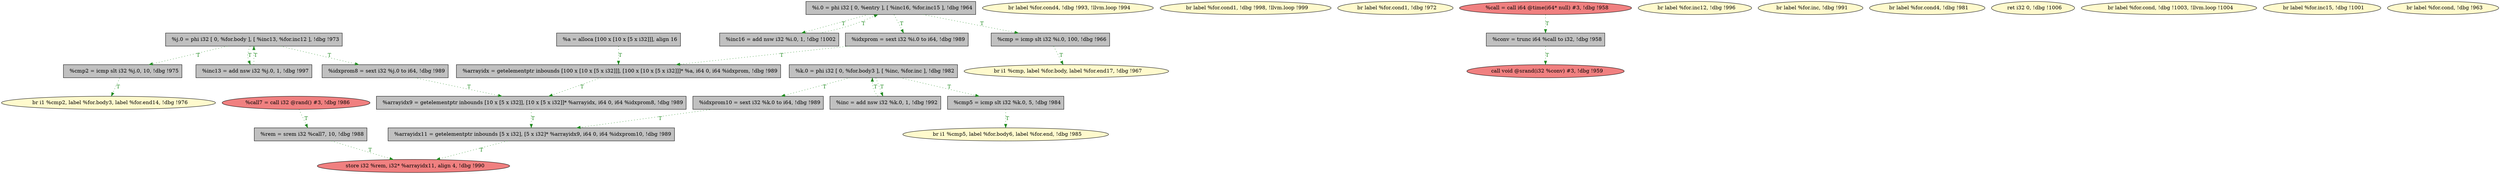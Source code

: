
digraph G {


node47 [fillcolor=lemonchiffon,label="  br i1 %cmp2, label %for.body3, label %for.end14, !dbg !976",shape=ellipse,style=filled ]
node46 [fillcolor=grey,label="  %cmp2 = icmp slt i32 %j.0, 10, !dbg !975",shape=rectangle,style=filled ]
node45 [fillcolor=grey,label="  %k.0 = phi i32 [ 0, %for.body3 ], [ %inc, %for.inc ], !dbg !982",shape=rectangle,style=filled ]
node44 [fillcolor=grey,label="  %rem = srem i32 %call7, 10, !dbg !988",shape=rectangle,style=filled ]
node42 [fillcolor=grey,label="  %j.0 = phi i32 [ 0, %for.body ], [ %inc13, %for.inc12 ], !dbg !973",shape=rectangle,style=filled ]
node40 [fillcolor=lemonchiffon,label="  br i1 %cmp, label %for.body, label %for.end17, !dbg !967",shape=ellipse,style=filled ]
node38 [fillcolor=lemonchiffon,label="  br label %for.cond4, !dbg !993, !llvm.loop !994",shape=ellipse,style=filled ]
node43 [fillcolor=lemonchiffon,label="  br label %for.cond1, !dbg !998, !llvm.loop !999",shape=ellipse,style=filled ]
node41 [fillcolor=lemonchiffon,label="  br label %for.cond1, !dbg !972",shape=ellipse,style=filled ]
node37 [fillcolor=grey,label="  %cmp = icmp slt i32 %i.0, 100, !dbg !966",shape=rectangle,style=filled ]
node34 [fillcolor=lightcoral,label="  %call = call i64 @time(i64* null) #3, !dbg !958",shape=ellipse,style=filled ]
node32 [fillcolor=grey,label="  %a = alloca [100 x [10 x [5 x i32]]], align 16",shape=rectangle,style=filled ]
node19 [fillcolor=grey,label="  %inc = add nsw i32 %k.0, 1, !dbg !992",shape=rectangle,style=filled ]
node24 [fillcolor=lemonchiffon,label="  br label %for.inc12, !dbg !996",shape=ellipse,style=filled ]
node18 [fillcolor=lemonchiffon,label="  br label %for.inc, !dbg !991",shape=ellipse,style=filled ]
node33 [fillcolor=grey,label="  %arrayidx = getelementptr inbounds [100 x [10 x [5 x i32]]], [100 x [10 x [5 x i32]]]* %a, i64 0, i64 %idxprom, !dbg !989",shape=rectangle,style=filled ]
node22 [fillcolor=grey,label="  %idxprom8 = sext i32 %j.0 to i64, !dbg !989",shape=rectangle,style=filled ]
node39 [fillcolor=grey,label="  %idxprom10 = sext i32 %k.0 to i64, !dbg !989",shape=rectangle,style=filled ]
node31 [fillcolor=grey,label="  %conv = trunc i64 %call to i32, !dbg !958",shape=rectangle,style=filled ]
node17 [fillcolor=grey,label="  %inc13 = add nsw i32 %j.0, 1, !dbg !997",shape=rectangle,style=filled ]
node48 [fillcolor=lemonchiffon,label="  br label %for.cond4, !dbg !981",shape=ellipse,style=filled ]
node23 [fillcolor=grey,label="  %idxprom = sext i32 %i.0 to i64, !dbg !989",shape=rectangle,style=filled ]
node20 [fillcolor=lightcoral,label="  store i32 %rem, i32* %arrayidx11, align 4, !dbg !990",shape=ellipse,style=filled ]
node29 [fillcolor=lightcoral,label="  call void @srand(i32 %conv) #3, !dbg !959",shape=ellipse,style=filled ]
node49 [fillcolor=grey,label="  %cmp5 = icmp slt i32 %k.0, 5, !dbg !984",shape=rectangle,style=filled ]
node35 [fillcolor=grey,label="  %inc16 = add nsw i32 %i.0, 1, !dbg !1002",shape=rectangle,style=filled ]
node21 [fillcolor=grey,label="  %arrayidx9 = getelementptr inbounds [10 x [5 x i32]], [10 x [5 x i32]]* %arrayidx, i64 0, i64 %idxprom8, !dbg !989",shape=rectangle,style=filled ]
node25 [fillcolor=grey,label="  %arrayidx11 = getelementptr inbounds [5 x i32], [5 x i32]* %arrayidx9, i64 0, i64 %idxprom10, !dbg !989",shape=rectangle,style=filled ]
node15 [fillcolor=lemonchiffon,label="  ret i32 0, !dbg !1006",shape=ellipse,style=filled ]
node26 [fillcolor=lightcoral,label="  %call7 = call i32 @rand() #3, !dbg !986",shape=ellipse,style=filled ]
node36 [fillcolor=lemonchiffon,label="  br i1 %cmp5, label %for.body6, label %for.end, !dbg !985",shape=ellipse,style=filled ]
node16 [fillcolor=lemonchiffon,label="  br label %for.cond, !dbg !1003, !llvm.loop !1004",shape=ellipse,style=filled ]
node27 [fillcolor=grey,label="  %i.0 = phi i32 [ 0, %entry ], [ %inc16, %for.inc15 ], !dbg !964",shape=rectangle,style=filled ]
node28 [fillcolor=lemonchiffon,label="  br label %for.inc15, !dbg !1001",shape=ellipse,style=filled ]
node30 [fillcolor=lemonchiffon,label="  br label %for.cond, !dbg !963",shape=ellipse,style=filled ]

node34->node31 [style=dotted,color=forestgreen,label="T",fontcolor=forestgreen ]
node39->node25 [style=dotted,color=forestgreen,label="T",fontcolor=forestgreen ]
node27->node23 [style=dotted,color=forestgreen,label="T",fontcolor=forestgreen ]
node27->node35 [style=dotted,color=forestgreen,label="T",fontcolor=forestgreen ]
node26->node44 [style=dotted,color=forestgreen,label="T",fontcolor=forestgreen ]
node22->node21 [style=dotted,color=forestgreen,label="T",fontcolor=forestgreen ]
node42->node22 [style=dotted,color=forestgreen,label="T",fontcolor=forestgreen ]
node44->node20 [style=dotted,color=forestgreen,label="T",fontcolor=forestgreen ]
node19->node45 [style=dotted,color=forestgreen,label="T",fontcolor=forestgreen ]
node25->node20 [style=dotted,color=forestgreen,label="T",fontcolor=forestgreen ]
node42->node46 [style=dotted,color=forestgreen,label="T",fontcolor=forestgreen ]
node46->node47 [style=dotted,color=forestgreen,label="T",fontcolor=forestgreen ]
node32->node33 [style=dotted,color=forestgreen,label="T",fontcolor=forestgreen ]
node45->node49 [style=dotted,color=forestgreen,label="T",fontcolor=forestgreen ]
node31->node29 [style=dotted,color=forestgreen,label="T",fontcolor=forestgreen ]
node23->node33 [style=dotted,color=forestgreen,label="T",fontcolor=forestgreen ]
node21->node25 [style=dotted,color=forestgreen,label="T",fontcolor=forestgreen ]
node42->node17 [style=dotted,color=forestgreen,label="T",fontcolor=forestgreen ]
node35->node27 [style=dotted,color=forestgreen,label="T",fontcolor=forestgreen ]
node49->node36 [style=dotted,color=forestgreen,label="T",fontcolor=forestgreen ]
node17->node42 [style=dotted,color=forestgreen,label="T",fontcolor=forestgreen ]
node45->node19 [style=dotted,color=forestgreen,label="T",fontcolor=forestgreen ]
node37->node40 [style=dotted,color=forestgreen,label="T",fontcolor=forestgreen ]
node27->node37 [style=dotted,color=forestgreen,label="T",fontcolor=forestgreen ]
node33->node21 [style=dotted,color=forestgreen,label="T",fontcolor=forestgreen ]
node45->node39 [style=dotted,color=forestgreen,label="T",fontcolor=forestgreen ]


}
